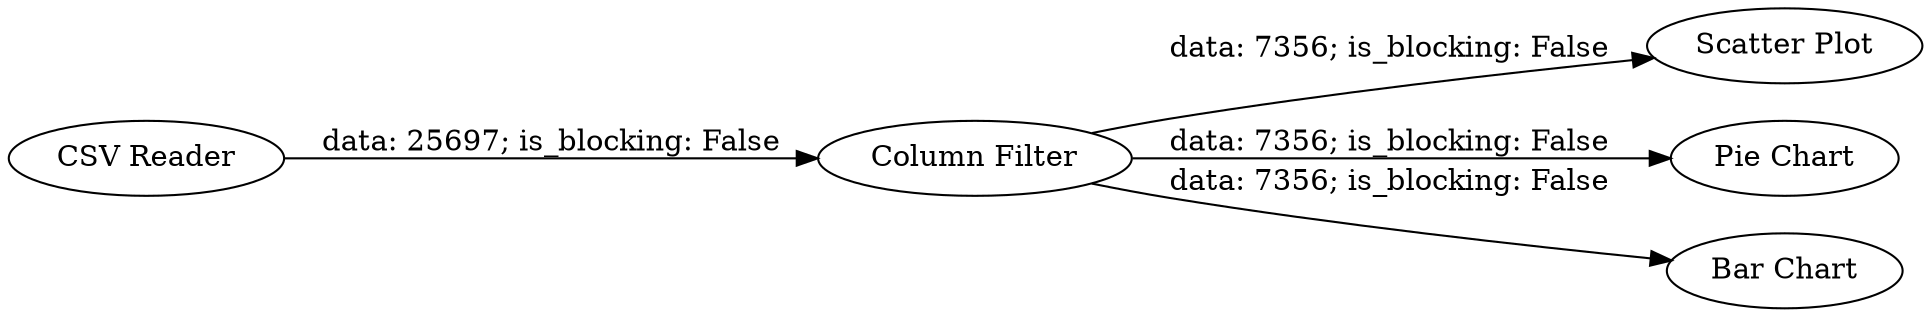 digraph {
	"-2675742700081667490_2" [label="Column Filter"]
	"-2675742700081667490_3" [label="Scatter Plot"]
	"-2675742700081667490_4" [label="Pie Chart"]
	"-2675742700081667490_1" [label="CSV Reader"]
	"-2675742700081667490_5" [label="Bar Chart"]
	"-2675742700081667490_2" -> "-2675742700081667490_3" [label="data: 7356; is_blocking: False"]
	"-2675742700081667490_2" -> "-2675742700081667490_4" [label="data: 7356; is_blocking: False"]
	"-2675742700081667490_2" -> "-2675742700081667490_5" [label="data: 7356; is_blocking: False"]
	"-2675742700081667490_1" -> "-2675742700081667490_2" [label="data: 25697; is_blocking: False"]
	rankdir=LR
}
